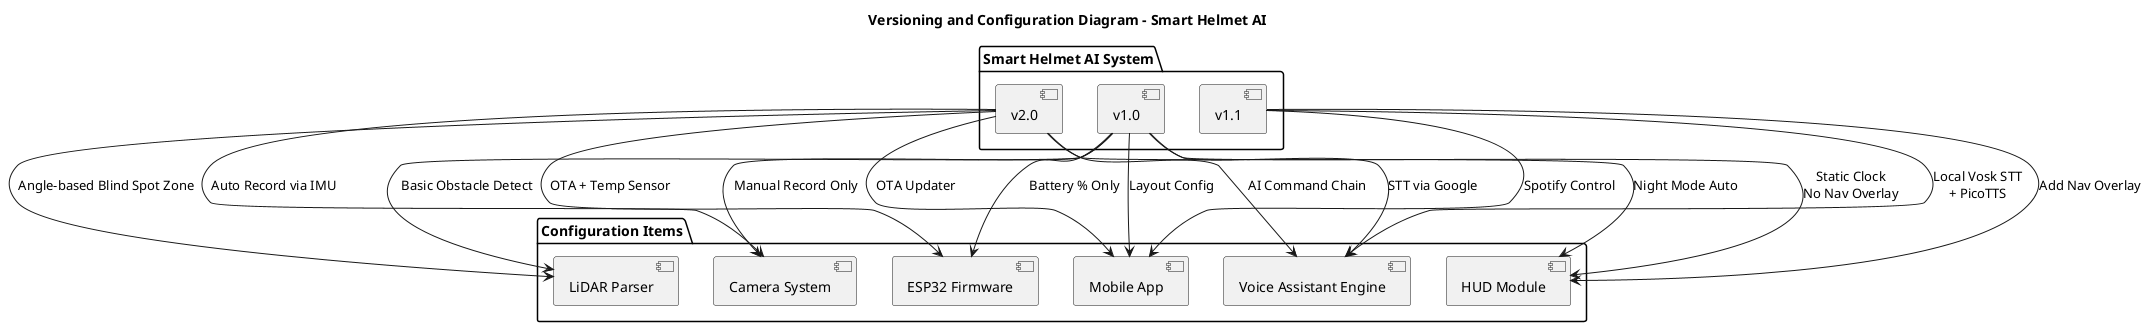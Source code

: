 @startuml
title Versioning and Configuration Diagram – Smart Helmet AI

package "Smart Helmet AI System" {
  [v1.0] as V1
  [v1.1] as V1_1
  [v2.0] as V2
}

package "Configuration Items" {
  [HUD Module]
  [LiDAR Parser]
  [Voice Assistant Engine]
  [Camera System]
  [ESP32 Firmware]
  [Mobile App]
}

' Versi awal
V1 --> [HUD Module] : Static Clock\nNo Nav Overlay
V1 --> [LiDAR Parser] : Basic Obstacle Detect
V1 --> [Voice Assistant Engine] : STT via Google
V1 --> [Camera System] : Manual Record Only
V1 --> [ESP32 Firmware] : Battery % Only
V1 --> [Mobile App] : Layout Config

' Minor update: fitur navigasi dan TTS lokal
V1_1 --> [HUD Module] : Add Nav Overlay
V1_1 --> [Voice Assistant Engine] : Local Vosk STT\n+ PicoTTS
V1_1 --> [Mobile App] : Spotify Control

' Major update: AI trigger, OTA, sensor upgrade
V2 --> [Camera System] : Auto Record via IMU
V2 --> [ESP32 Firmware] : OTA + Temp Sensor
V2 --> [Voice Assistant Engine] : AI Command Chain
V2 --> [HUD Module] : Night Mode Auto
V2 --> [LiDAR Parser] : Angle-based Blind Spot Zone
V2 --> [Mobile App] : OTA Updater

@enduml
